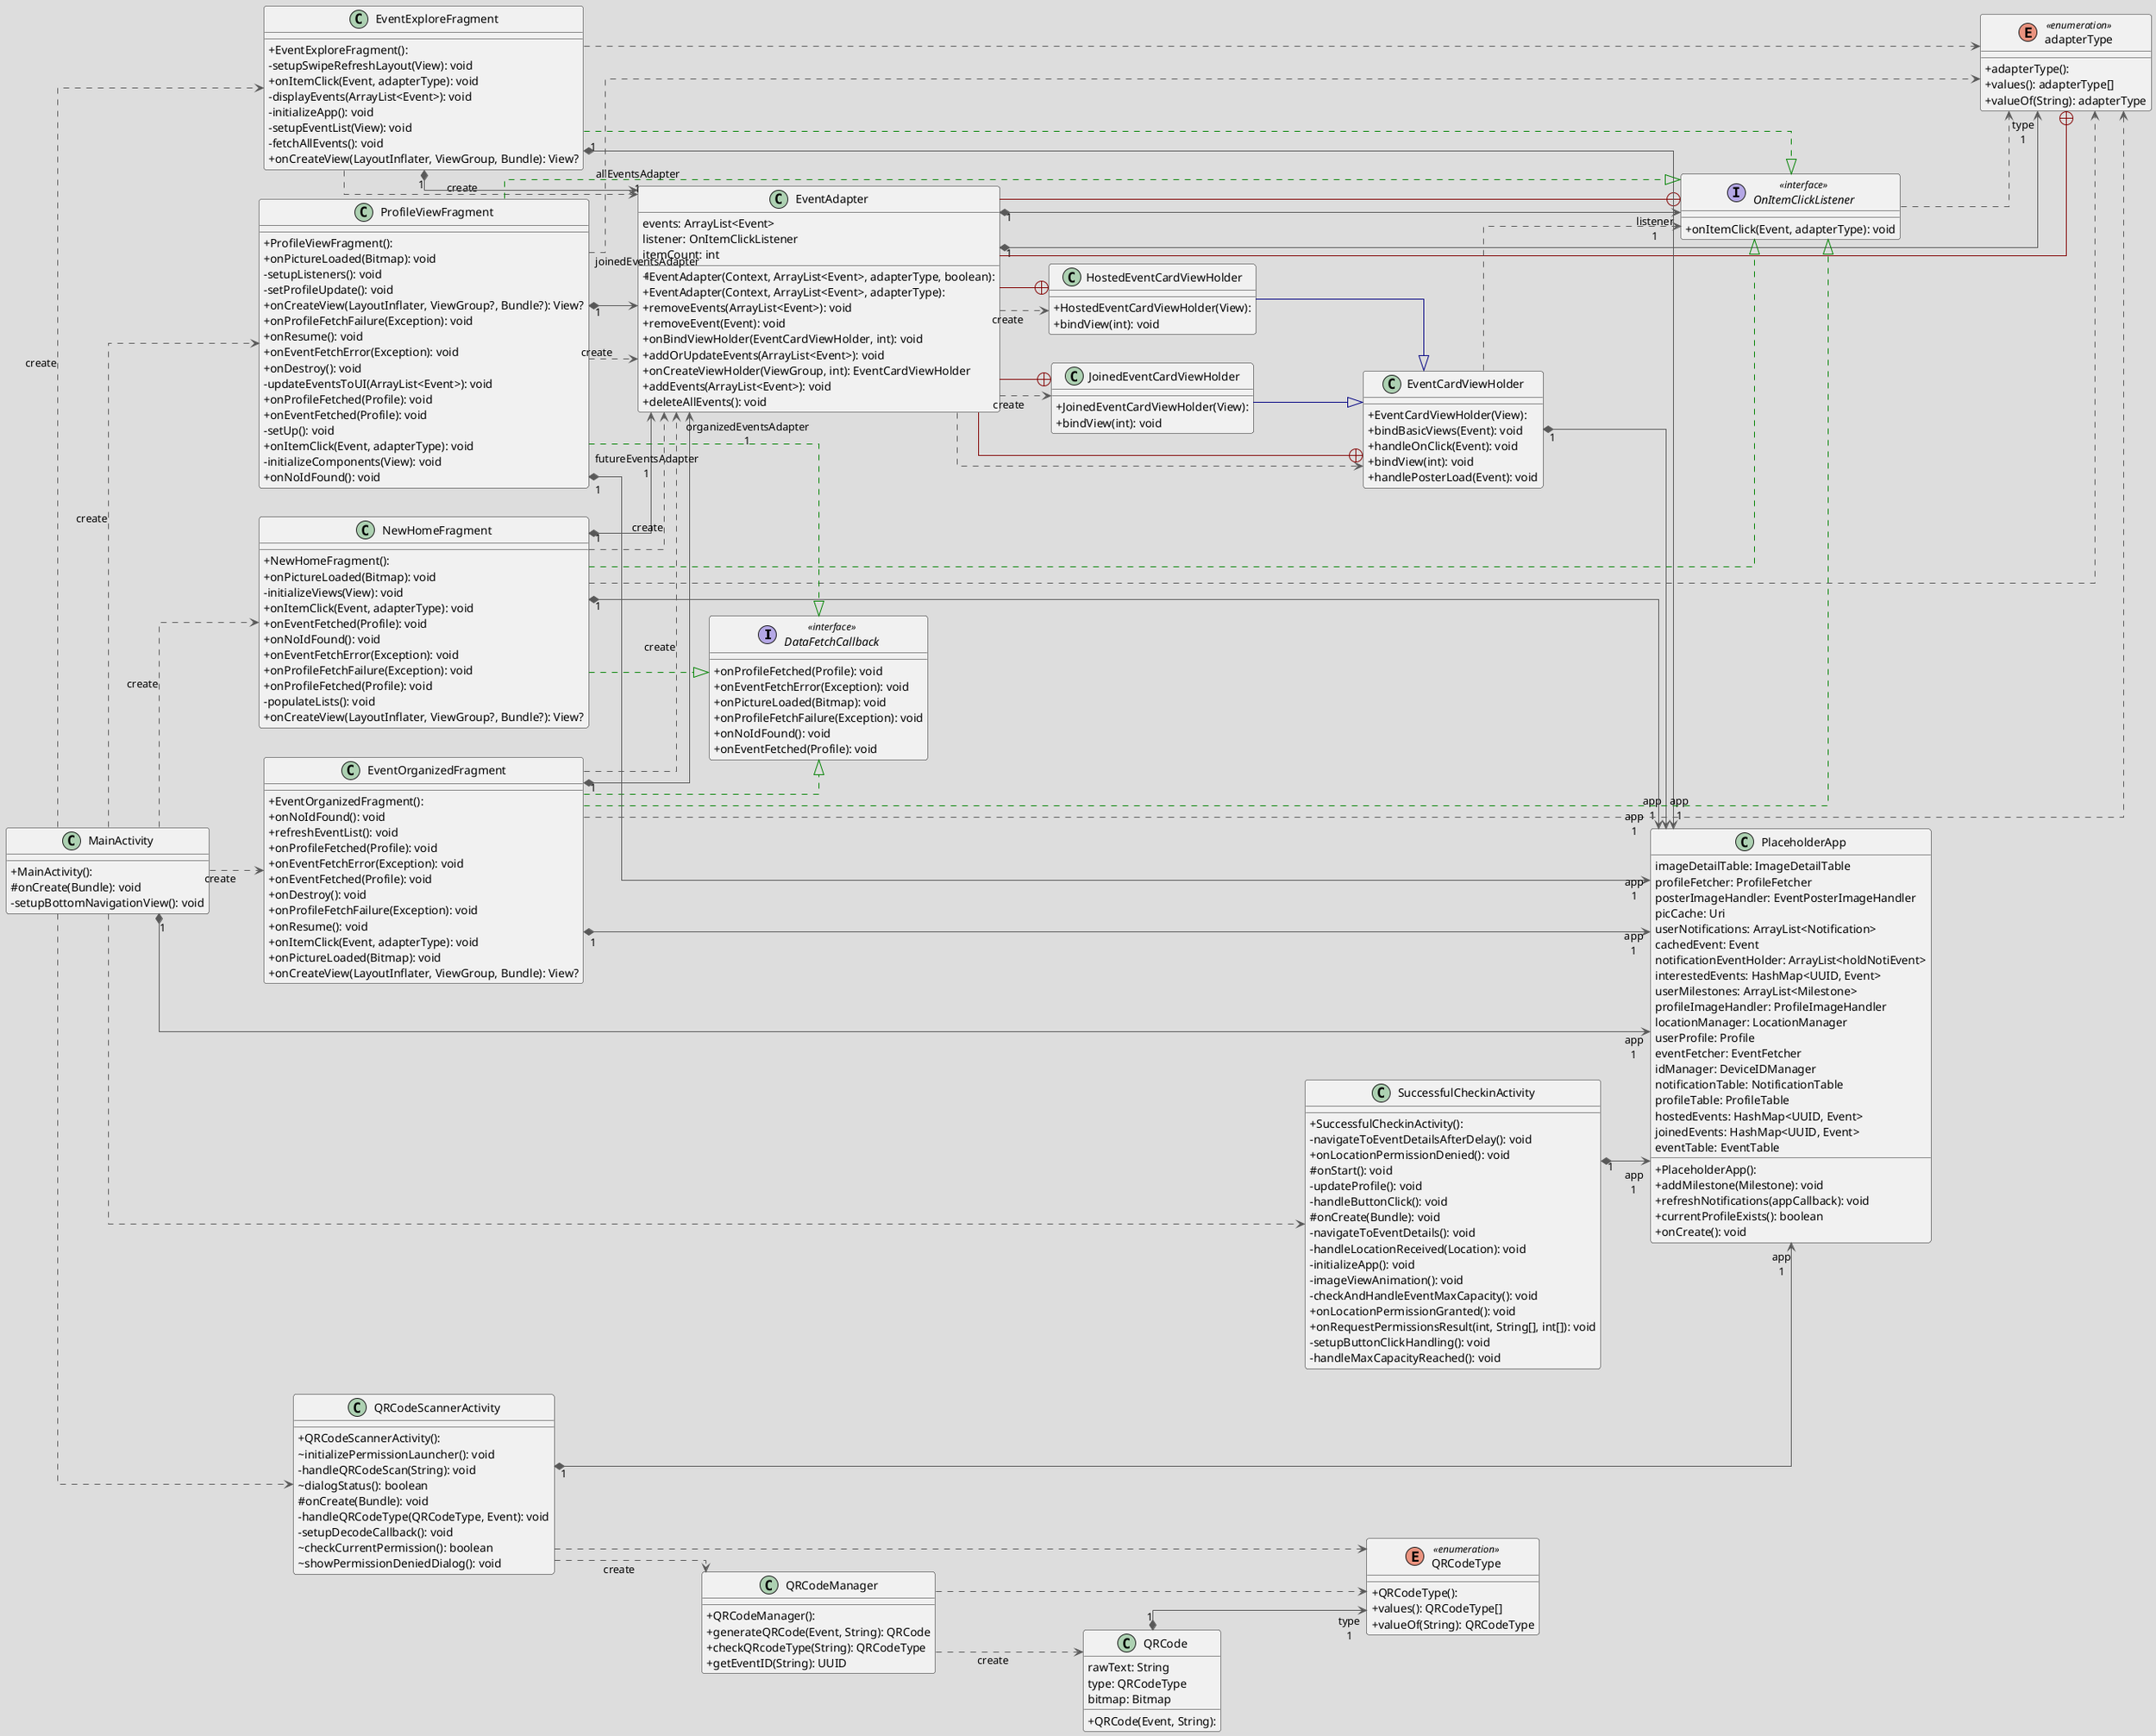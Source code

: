 @startuml

!theme toy
left to right direction
skinparam linetype ortho
skinparam classAttributeIconSize 0

interface DataFetchCallback << interface >> {
  + onProfileFetched(Profile): void
  + onEventFetchError(Exception): void
  + onPictureLoaded(Bitmap): void
  + onProfileFetchFailure(Exception): void
  + onNoIdFound(): void
  + onEventFetched(Profile): void
}
class EventAdapter {
  + EventAdapter(Context, ArrayList<Event>, adapterType, boolean):
  + EventAdapter(Context, ArrayList<Event>, adapterType):
  + removeEvents(ArrayList<Event>): void
  + removeEvent(Event): void
  + onBindViewHolder(EventCardViewHolder, int): void
  + addOrUpdateEvents(ArrayList<Event>): void
  + onCreateViewHolder(ViewGroup, int): EventCardViewHolder
  + addEvents(ArrayList<Event>): void
  + deleteAllEvents(): void
   events: ArrayList<Event>
   listener: OnItemClickListener
   itemCount: int
}
class EventCardViewHolder {
  + EventCardViewHolder(View):
  + bindBasicViews(Event): void
  + handleOnClick(Event): void
  + bindView(int): void
  + handlePosterLoad(Event): void
}
class EventExploreFragment {
  + EventExploreFragment():
  - setupSwipeRefreshLayout(View): void
  + onItemClick(Event, adapterType): void
  - displayEvents(ArrayList<Event>): void
  - initializeApp(): void
  - setupEventList(View): void
  - fetchAllEvents(): void
  + onCreateView(LayoutInflater, ViewGroup, Bundle): View?
}
class EventOrganizedFragment {
  + EventOrganizedFragment():
  + onNoIdFound(): void
  + refreshEventList(): void
  + onProfileFetched(Profile): void
  + onEventFetchError(Exception): void
  + onEventFetched(Profile): void
  + onDestroy(): void
  + onProfileFetchFailure(Exception): void
  + onResume(): void
  + onItemClick(Event, adapterType): void
  + onPictureLoaded(Bitmap): void
  + onCreateView(LayoutInflater, ViewGroup, Bundle): View?
}
class HostedEventCardViewHolder {
  + HostedEventCardViewHolder(View):
  + bindView(int): void
}
class JoinedEventCardViewHolder {
  + JoinedEventCardViewHolder(View):
  + bindView(int): void
}
class MainActivity {
  + MainActivity():
  # onCreate(Bundle): void
  - setupBottomNavigationView(): void
}
class NewHomeFragment {
  + NewHomeFragment():
  + onPictureLoaded(Bitmap): void
  - initializeViews(View): void
  + onItemClick(Event, adapterType): void
  + onEventFetched(Profile): void
  + onNoIdFound(): void
  + onEventFetchError(Exception): void
  + onProfileFetchFailure(Exception): void
  + onProfileFetched(Profile): void
  - populateLists(): void
  + onCreateView(LayoutInflater, ViewGroup?, Bundle?): View?
}
interface OnItemClickListener << interface >> {
  + onItemClick(Event, adapterType): void
}
class PlaceholderApp {
  + PlaceholderApp():
  + addMilestone(Milestone): void
  + refreshNotifications(appCallback): void
  + currentProfileExists(): boolean
  + onCreate(): void
   imageDetailTable: ImageDetailTable
   profileFetcher: ProfileFetcher
   posterImageHandler: EventPosterImageHandler
   picCache: Uri
   userNotifications: ArrayList<Notification>
   cachedEvent: Event
   notificationEventHolder: ArrayList<holdNotiEvent>
   interestedEvents: HashMap<UUID, Event>
   userMilestones: ArrayList<Milestone>
   profileImageHandler: ProfileImageHandler
   locationManager: LocationManager
   userProfile: Profile
   eventFetcher: EventFetcher
   idManager: DeviceIDManager
   notificationTable: NotificationTable
   profileTable: ProfileTable
   hostedEvents: HashMap<UUID, Event>
   joinedEvents: HashMap<UUID, Event>
   eventTable: EventTable
}
class ProfileViewFragment {
  + ProfileViewFragment():
  + onPictureLoaded(Bitmap): void
  - setupListeners(): void
  - setProfileUpdate(): void
  + onCreateView(LayoutInflater, ViewGroup?, Bundle?): View?
  + onProfileFetchFailure(Exception): void
  + onResume(): void
  + onEventFetchError(Exception): void
  + onDestroy(): void
  - updateEventsToUI(ArrayList<Event>): void
  + onProfileFetched(Profile): void
  + onEventFetched(Profile): void
  - setUp(): void
  + onItemClick(Event, adapterType): void
  - initializeComponents(View): void
  + onNoIdFound(): void
}
class QRCode {
  + QRCode(Event, String):
   rawText: String
   type: QRCodeType
   bitmap: Bitmap
}
class QRCodeManager {
  + QRCodeManager():
  + generateQRCode(Event, String): QRCode
  + checkQRcodeType(String): QRCodeType
  + getEventID(String): UUID
}
class QRCodeScannerActivity {
  + QRCodeScannerActivity():
  ~ initializePermissionLauncher(): void
  - handleQRCodeScan(String): void
  ~ dialogStatus(): boolean
  # onCreate(Bundle): void
  - handleQRCodeType(QRCodeType, Event): void
  - setupDecodeCallback(): void
  ~ checkCurrentPermission(): boolean
  ~ showPermissionDeniedDialog(): void
}
enum QRCodeType << enumeration >> {
  + QRCodeType():
  + values(): QRCodeType[]
  + valueOf(String): QRCodeType
}
class SuccessfulCheckinActivity {
  + SuccessfulCheckinActivity():
  - navigateToEventDetailsAfterDelay(): void
  + onLocationPermissionDenied(): void
  # onStart(): void
  - updateProfile(): void
  - handleButtonClick(): void
  # onCreate(Bundle): void
  - navigateToEventDetails(): void
  - handleLocationReceived(Location): void
  - initializeApp(): void
  - imageViewAnimation(): void
  - checkAndHandleEventMaxCapacity(): void
  + onLocationPermissionGranted(): void
  + onRequestPermissionsResult(int, String[], int[]): void
  - setupButtonClickHandling(): void
  - handleMaxCapacityReached(): void
}
enum adapterType << enumeration >> {
  + adapterType():
  + values(): adapterType[]
  + valueOf(String): adapterType
}

EventAdapter               -[#595959,dashed]->  EventCardViewHolder
EventAdapter               -[#595959,dashed]->  HostedEventCardViewHolder : "«create»"
EventAdapter               -[#595959,dashed]->  JoinedEventCardViewHolder : "«create»"
EventAdapter              "1" *-[#595959,plain]-> "listener\n1" OnItemClickListener
EventAdapter              "1" *-[#595959,plain]-> "type\n1" adapterType
EventCardViewHolder        +-[#820000,plain]-  EventAdapter
EventCardViewHolder        -[#595959,dashed]->  OnItemClickListener
EventCardViewHolder       "1" *-[#595959,plain]-> "app\n1" PlaceholderApp
EventExploreFragment       -[#595959,dashed]->  EventAdapter              : "«create»"
EventExploreFragment      "1" *-[#595959,plain]-> "allEventsAdapter\n1" EventAdapter
EventExploreFragment       -[#008200,dashed]-^  OnItemClickListener
EventExploreFragment      "1" *-[#595959,plain]-> "app\n1" PlaceholderApp
EventExploreFragment       -[#595959,dashed]->  adapterType
EventOrganizedFragment     -[#008200,dashed]-^  DataFetchCallback
EventOrganizedFragment     -[#595959,dashed]->  EventAdapter              : "«create»"
EventOrganizedFragment    "1" *-[#595959,plain]-> "organizedEventsAdapter\n1" EventAdapter
EventOrganizedFragment     -[#008200,dashed]-^  OnItemClickListener
EventOrganizedFragment    "1" *-[#595959,plain]-> "app\n1" PlaceholderApp
EventOrganizedFragment     -[#595959,dashed]->  adapterType
HostedEventCardViewHolder  +-[#820000,plain]-  EventAdapter
HostedEventCardViewHolder  -[#000082,plain]-^  EventCardViewHolder
JoinedEventCardViewHolder  +-[#820000,plain]-  EventAdapter
JoinedEventCardViewHolder  -[#000082,plain]-^  EventCardViewHolder
MainActivity               -[#595959,dashed]->  EventExploreFragment      : "«create»"
MainActivity               -[#595959,dashed]->  EventOrganizedFragment    : "«create»"
MainActivity               -[#595959,dashed]->  NewHomeFragment           : "«create»"
MainActivity              "1" *-[#595959,plain]-> "app\n1" PlaceholderApp
MainActivity               -[#595959,dashed]->  ProfileViewFragment       : "«create»"
MainActivity               -[#595959,dashed]->  QRCodeScannerActivity
MainActivity               -[#595959,dashed]->  SuccessfulCheckinActivity
NewHomeFragment            -[#008200,dashed]-^  DataFetchCallback
NewHomeFragment           "1" *-[#595959,plain]-> "futureEventsAdapter\n1" EventAdapter
NewHomeFragment            -[#595959,dashed]->  EventAdapter              : "«create»"
NewHomeFragment            -[#008200,dashed]-^  OnItemClickListener
NewHomeFragment           "1" *-[#595959,plain]-> "app\n1" PlaceholderApp
NewHomeFragment            -[#595959,dashed]->  adapterType
OnItemClickListener        +-[#820000,plain]-  EventAdapter
OnItemClickListener        -[#595959,dashed]->  adapterType
ProfileViewFragment        -[#008200,dashed]-^  DataFetchCallback
ProfileViewFragment        -[#595959,dashed]->  EventAdapter              : "«create»"
ProfileViewFragment       "1" *-[#595959,plain]-> "joinedEventsAdapter\n1" EventAdapter
ProfileViewFragment        -[#008200,dashed]-^  OnItemClickListener
ProfileViewFragment       "1" *-[#595959,plain]-> "app\n1" PlaceholderApp
ProfileViewFragment        -[#595959,dashed]->  adapterType
QRCode                    "1" *-[#595959,plain]-> "type\n1" QRCodeType
QRCodeManager              -[#595959,dashed]->  QRCode                    : "«create»"
QRCodeManager              -[#595959,dashed]->  QRCodeType
QRCodeScannerActivity     "1" *-[#595959,plain]-> "app\n1" PlaceholderApp
QRCodeScannerActivity      -[#595959,dashed]->  QRCodeManager             : "«create»"
QRCodeScannerActivity      -[#595959,dashed]->  QRCodeType
SuccessfulCheckinActivity "1" *-[#595959,plain]-> "app\n1" PlaceholderApp
adapterType                +-[#820000,plain]-  EventAdapter
@enduml
